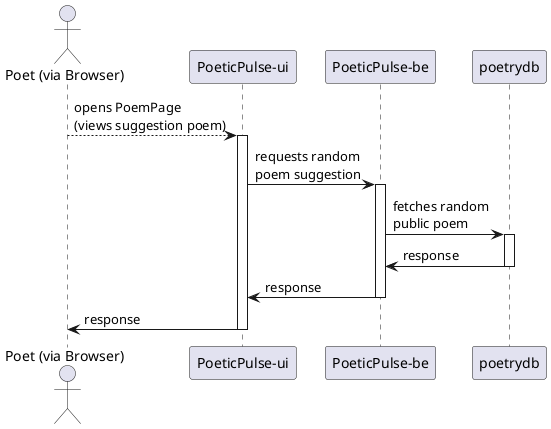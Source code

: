 @startuml scenario2
actor "Poet (via Browser)" as Poet
participant "PoeticPulse-ui" as UI
participant "PoeticPulse-be" as BE
participant "poetrydb" as PD

Poet --> UI : opens PoemPage \n(views suggestion poem)
activate UI

UI -> BE : requests random \npoem suggestion
activate BE

BE -> PD : fetches random \npublic poem
activate PD

PD -> BE: response
deactivate PD

BE -> UI : response
deactivate BE

UI -> Poet : response
deactivate UI
